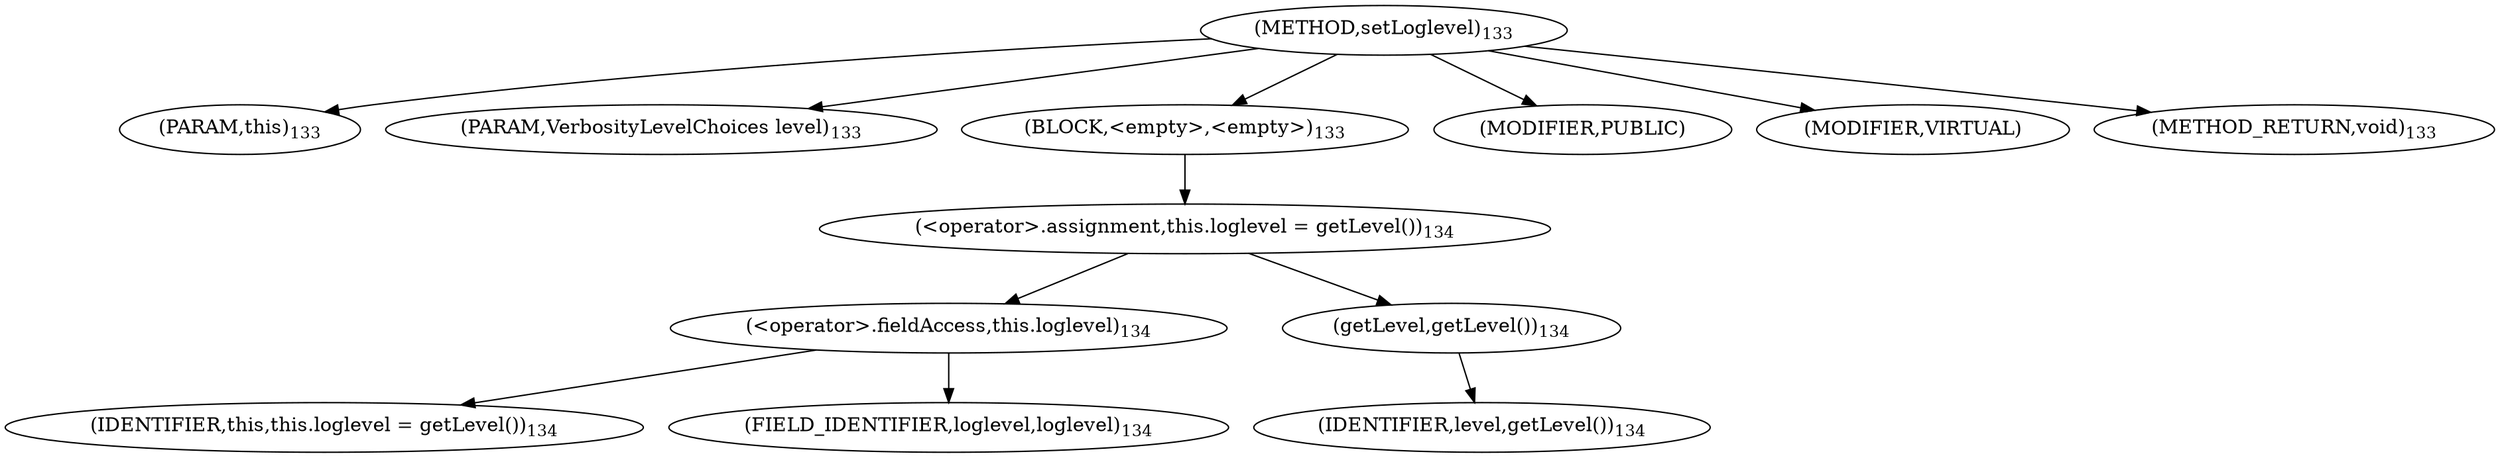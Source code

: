 digraph "setLoglevel" {  
"139" [label = <(METHOD,setLoglevel)<SUB>133</SUB>> ]
"140" [label = <(PARAM,this)<SUB>133</SUB>> ]
"141" [label = <(PARAM,VerbosityLevelChoices level)<SUB>133</SUB>> ]
"142" [label = <(BLOCK,&lt;empty&gt;,&lt;empty&gt;)<SUB>133</SUB>> ]
"143" [label = <(&lt;operator&gt;.assignment,this.loglevel = getLevel())<SUB>134</SUB>> ]
"144" [label = <(&lt;operator&gt;.fieldAccess,this.loglevel)<SUB>134</SUB>> ]
"145" [label = <(IDENTIFIER,this,this.loglevel = getLevel())<SUB>134</SUB>> ]
"146" [label = <(FIELD_IDENTIFIER,loglevel,loglevel)<SUB>134</SUB>> ]
"147" [label = <(getLevel,getLevel())<SUB>134</SUB>> ]
"148" [label = <(IDENTIFIER,level,getLevel())<SUB>134</SUB>> ]
"149" [label = <(MODIFIER,PUBLIC)> ]
"150" [label = <(MODIFIER,VIRTUAL)> ]
"151" [label = <(METHOD_RETURN,void)<SUB>133</SUB>> ]
  "139" -> "140" 
  "139" -> "141" 
  "139" -> "142" 
  "139" -> "149" 
  "139" -> "150" 
  "139" -> "151" 
  "142" -> "143" 
  "143" -> "144" 
  "143" -> "147" 
  "144" -> "145" 
  "144" -> "146" 
  "147" -> "148" 
}
